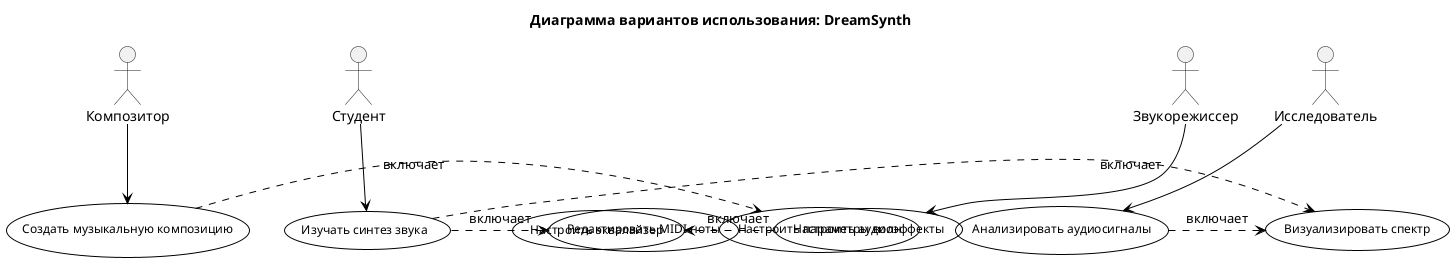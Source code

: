 @startuml UsecaseDiagramDreamSynth

' ГОСТ-стиль: черно-белый, без теней
skinparam monochrome true
skinparam shadowing false
skinparam usecaseFontSize 12
skinparam usecaseFontName Arial
skinparam usecaseBorderThickness 1
skinparam usecaseBackgroundColor none
skinparam usecaseBorderColor black
skinparam ArrowColor black

title Диаграмма вариантов использования: DreamSynth

actor "Композитор" as Composer
actor "Звукорежиссер" as SoundEngineer
actor "Исследователь" as Researcher
actor "Студент" as Student

Composer --> (Создать музыкальную композицию)
SoundEngineer --> (Настроить аудиоэффекты)
Researcher --> (Анализировать аудиосигналы)
Student --> (Изучать синтез звука)

(Создать музыкальную композицию) .> (Редактировать MIDI-ноты) : включает
(Создать музыкальную композицию) .> (Настроить параметры волн) : включает
(Настроить аудиоэффекты) .> (Настроить эквалайзер) : включает
(Настроить аудиоэффекты) .> (Настроить параметры волн) : включает
(Анализировать аудиосигналы) .> (Визуализировать спектр) : включает
(Изучать синтез звука) .> (Визуализировать спектр) : включает
(Изучать синтез звука) .> (Редактировать MIDI-ноты) : включает
(Изучать синтез звука) .> (Настроить эквалайзер) : включает

@enduml